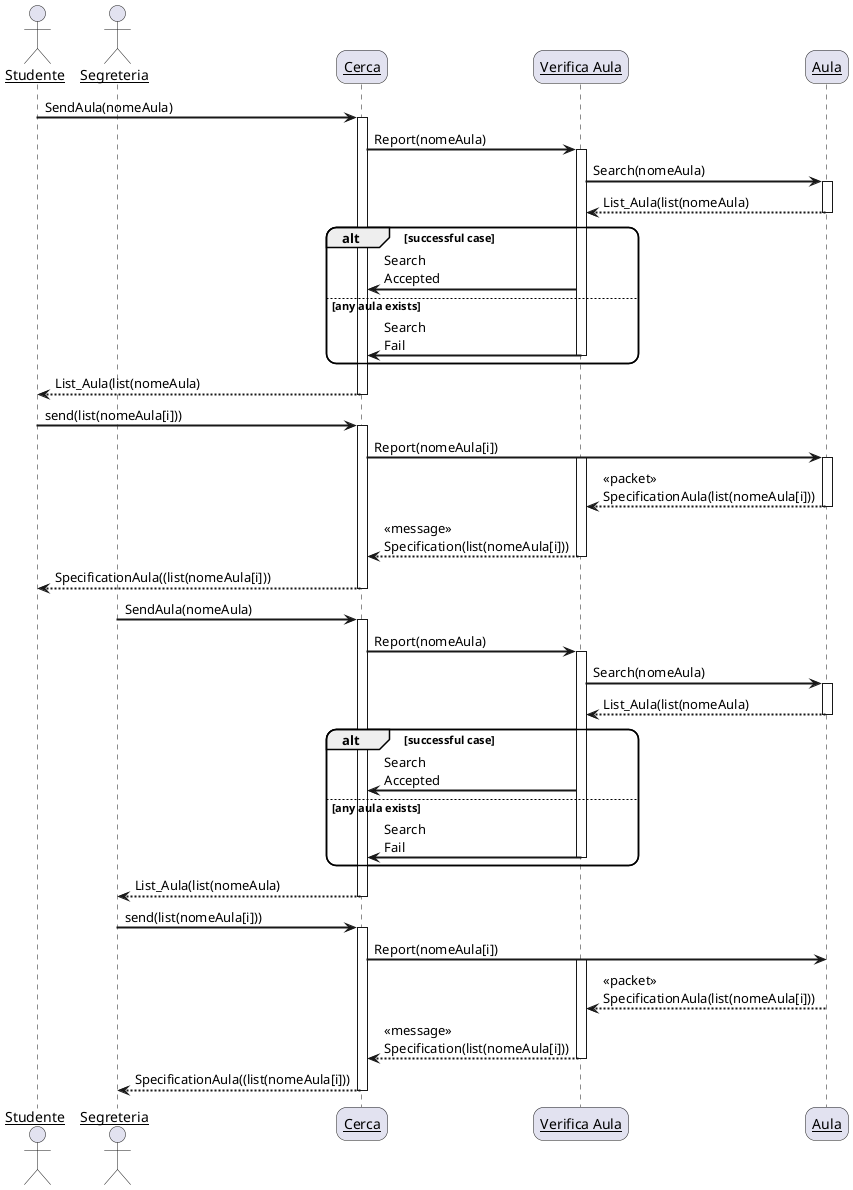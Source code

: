 @startuml
skinparam sequenceArrowThickness 2
skinparam roundcorner 20
skinparam maxmessagesize 60
skinparam sequenceParticipant underline

actor Studente
actor Segreteria
participant "Cerca" as A
participant "Verifica Aula" as B
participant "Aula" as C

Studente -> A: SendAula(nomeAula)
activate A

A -> B: Report(nomeAula)
activate B

B -> C: Search(nomeAula)
activate C

C --> B: List_Aula(list(nomeAula)

deactivate C

alt successful case

    B -> A: Search Accepted

else any aula exists

    B -> A: Search Fail

deactivate B
    
end

A --> Studente: List_Aula(list(nomeAula)
deactivate A

Studente -> A: send(list(nomeAula[i]))
activate A

A -> C: Report(nomeAula[i])
activate B
activate C

C --> B: <<packet>> SpecificationAula(list(nomeAula[i]))
deactivate C

B --> A: <<message>> Specification(list(nomeAula[i]))
deactivate B

A --> Studente: SpecificationAula((list(nomeAula[i]))
deactivate A

Segreteria -> A: SendAula(nomeAula)
activate A

A -> B: Report(nomeAula)
activate B

B -> C: Search(nomeAula)
activate C

C --> B: List_Aula(list(nomeAula)

deactivate C

alt successful case

    B -> A: Search Accepted

else any aula exists

    B -> A: Search Fail

deactivate B
    
end

A --> Segreteria: List_Aula(list(nomeAula)
deactivate A

Segreteria -> A: send(list(nomeAula[i]))
activate A

A -> C: Report(nomeAula[i])
activate B

C --> B: <<packet>> SpecificationAula(list(nomeAula[i]))
deactivate C

B --> A: <<message>> Specification(list(nomeAula[i]))
deactivate B

A --> Segreteria: SpecificationAula((list(nomeAula[i]))
deactivate A

@enduml
